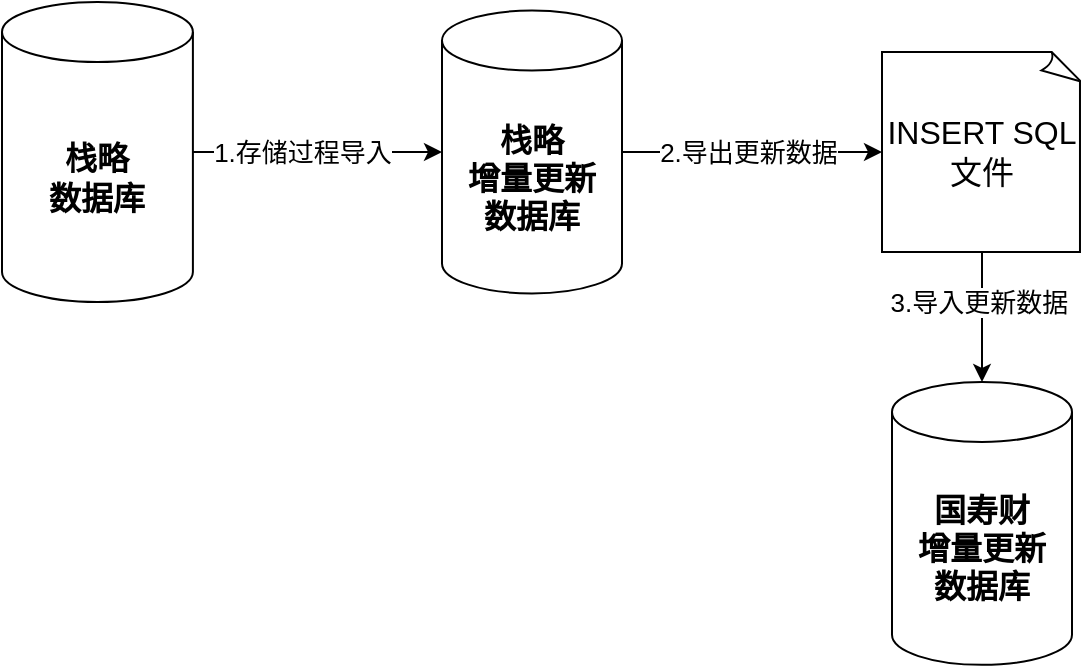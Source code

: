 <mxfile version="23.1.8" type="github">
  <diagram name="Page-1" id="JLM9cKOjEDjc5AZoUWLw">
    <mxGraphModel dx="2074" dy="1146" grid="1" gridSize="10" guides="1" tooltips="1" connect="1" arrows="1" fold="1" page="1" pageScale="1" pageWidth="850" pageHeight="1100" math="0" shadow="0">
      <root>
        <mxCell id="0" />
        <mxCell id="1" parent="0" />
        <mxCell id="QezH7yEUUf_wdwm6WOR3-3" style="edgeStyle=orthogonalEdgeStyle;rounded=0;orthogonalLoop=1;jettySize=auto;html=1;" edge="1" parent="1" source="QezH7yEUUf_wdwm6WOR3-1" target="QezH7yEUUf_wdwm6WOR3-2">
          <mxGeometry relative="1" as="geometry" />
        </mxCell>
        <mxCell id="QezH7yEUUf_wdwm6WOR3-4" value="&lt;font style=&quot;font-size: 13px;&quot;&gt;1.存储过程导入&lt;/font&gt;" style="edgeLabel;html=1;align=center;verticalAlign=middle;resizable=0;points=[];" vertex="1" connectable="0" parent="QezH7yEUUf_wdwm6WOR3-3">
          <mxGeometry x="-0.253" y="1" relative="1" as="geometry">
            <mxPoint x="8" y="1" as="offset" />
          </mxGeometry>
        </mxCell>
        <mxCell id="QezH7yEUUf_wdwm6WOR3-1" value="&lt;font style=&quot;font-size: 16px;&quot;&gt;&lt;b&gt;栈略&lt;br&gt;数据库&lt;/b&gt;&lt;/font&gt;" style="shape=cylinder3;whiteSpace=wrap;html=1;boundedLbl=1;backgroundOutline=1;size=15;" vertex="1" parent="1">
          <mxGeometry x="50" y="280" width="95.45" height="150" as="geometry" />
        </mxCell>
        <mxCell id="QezH7yEUUf_wdwm6WOR3-6" style="edgeStyle=orthogonalEdgeStyle;rounded=0;orthogonalLoop=1;jettySize=auto;html=1;" edge="1" parent="1" source="QezH7yEUUf_wdwm6WOR3-2" target="QezH7yEUUf_wdwm6WOR3-5">
          <mxGeometry relative="1" as="geometry" />
        </mxCell>
        <mxCell id="QezH7yEUUf_wdwm6WOR3-7" value="&lt;font style=&quot;font-size: 13px;&quot;&gt;2.导出更新数据&lt;/font&gt;" style="edgeLabel;html=1;align=center;verticalAlign=middle;resizable=0;points=[];" vertex="1" connectable="0" parent="QezH7yEUUf_wdwm6WOR3-6">
          <mxGeometry x="0.236" y="2" relative="1" as="geometry">
            <mxPoint x="-18" y="2" as="offset" />
          </mxGeometry>
        </mxCell>
        <mxCell id="QezH7yEUUf_wdwm6WOR3-2" value="&lt;font style=&quot;font-size: 16px;&quot;&gt;&lt;b&gt;栈略&lt;br&gt;增量更新&lt;br&gt;数据库&lt;/b&gt;&lt;/font&gt;" style="shape=cylinder3;whiteSpace=wrap;html=1;boundedLbl=1;backgroundOutline=1;size=15;" vertex="1" parent="1">
          <mxGeometry x="270" y="284.29" width="90" height="141.43" as="geometry" />
        </mxCell>
        <mxCell id="QezH7yEUUf_wdwm6WOR3-10" style="edgeStyle=orthogonalEdgeStyle;rounded=0;orthogonalLoop=1;jettySize=auto;html=1;" edge="1" parent="1" source="QezH7yEUUf_wdwm6WOR3-5" target="QezH7yEUUf_wdwm6WOR3-8">
          <mxGeometry relative="1" as="geometry" />
        </mxCell>
        <mxCell id="QezH7yEUUf_wdwm6WOR3-11" value="&lt;font style=&quot;font-size: 13px;&quot;&gt;3.导入更新数据&amp;nbsp;&lt;/font&gt;" style="edgeLabel;html=1;align=center;verticalAlign=middle;resizable=0;points=[];" vertex="1" connectable="0" parent="QezH7yEUUf_wdwm6WOR3-10">
          <mxGeometry x="-0.212" y="-1" relative="1" as="geometry">
            <mxPoint x="1" y="-1" as="offset" />
          </mxGeometry>
        </mxCell>
        <mxCell id="QezH7yEUUf_wdwm6WOR3-5" value="&lt;font style=&quot;font-size: 16px;&quot;&gt;INSERT SQL文件&lt;/font&gt;" style="whiteSpace=wrap;html=1;shape=mxgraph.basic.document" vertex="1" parent="1">
          <mxGeometry x="490" y="305" width="100" height="100" as="geometry" />
        </mxCell>
        <mxCell id="QezH7yEUUf_wdwm6WOR3-8" value="&lt;font style=&quot;font-size: 16px;&quot;&gt;&lt;b&gt;国寿财&lt;br&gt;增量更新&lt;br&gt;数据库&lt;/b&gt;&lt;/font&gt;" style="shape=cylinder3;whiteSpace=wrap;html=1;boundedLbl=1;backgroundOutline=1;size=15;" vertex="1" parent="1">
          <mxGeometry x="495" y="470" width="90" height="141.43" as="geometry" />
        </mxCell>
      </root>
    </mxGraphModel>
  </diagram>
</mxfile>
